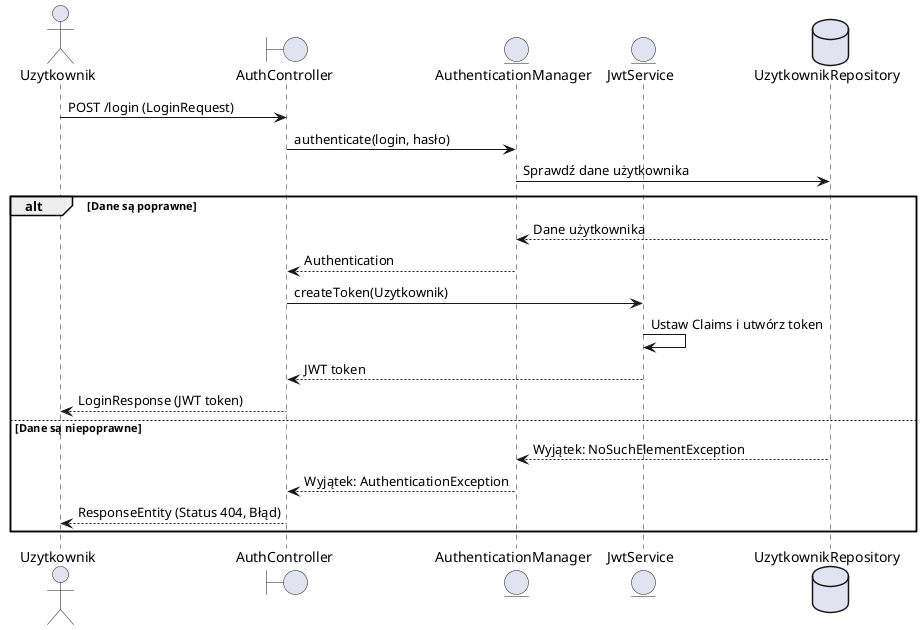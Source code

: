@startuml login-jwt
actor Uzytkownik as user
boundary AuthController as controller
entity AuthenticationManager as authManager
entity JwtService as jwtService
database UzytkownikRepository as repo

user -> controller : POST /login (LoginRequest)
controller -> authManager : authenticate(login, hasło)
authManager -> repo : Sprawdź dane użytkownika

alt Dane są poprawne
    repo --> authManager : Dane użytkownika
    authManager --> controller : Authentication
    controller -> jwtService : createToken(Uzytkownik)
    jwtService -> jwtService : Ustaw Claims i utwórz token
    jwtService --> controller : JWT token
    controller --> user : LoginResponse (JWT token)
else Dane są niepoprawne
    repo --> authManager : Wyjątek: NoSuchElementException
    authManager --> controller : Wyjątek: AuthenticationException
    controller --> user : ResponseEntity (Status 404, Błąd)
end
@enduml
